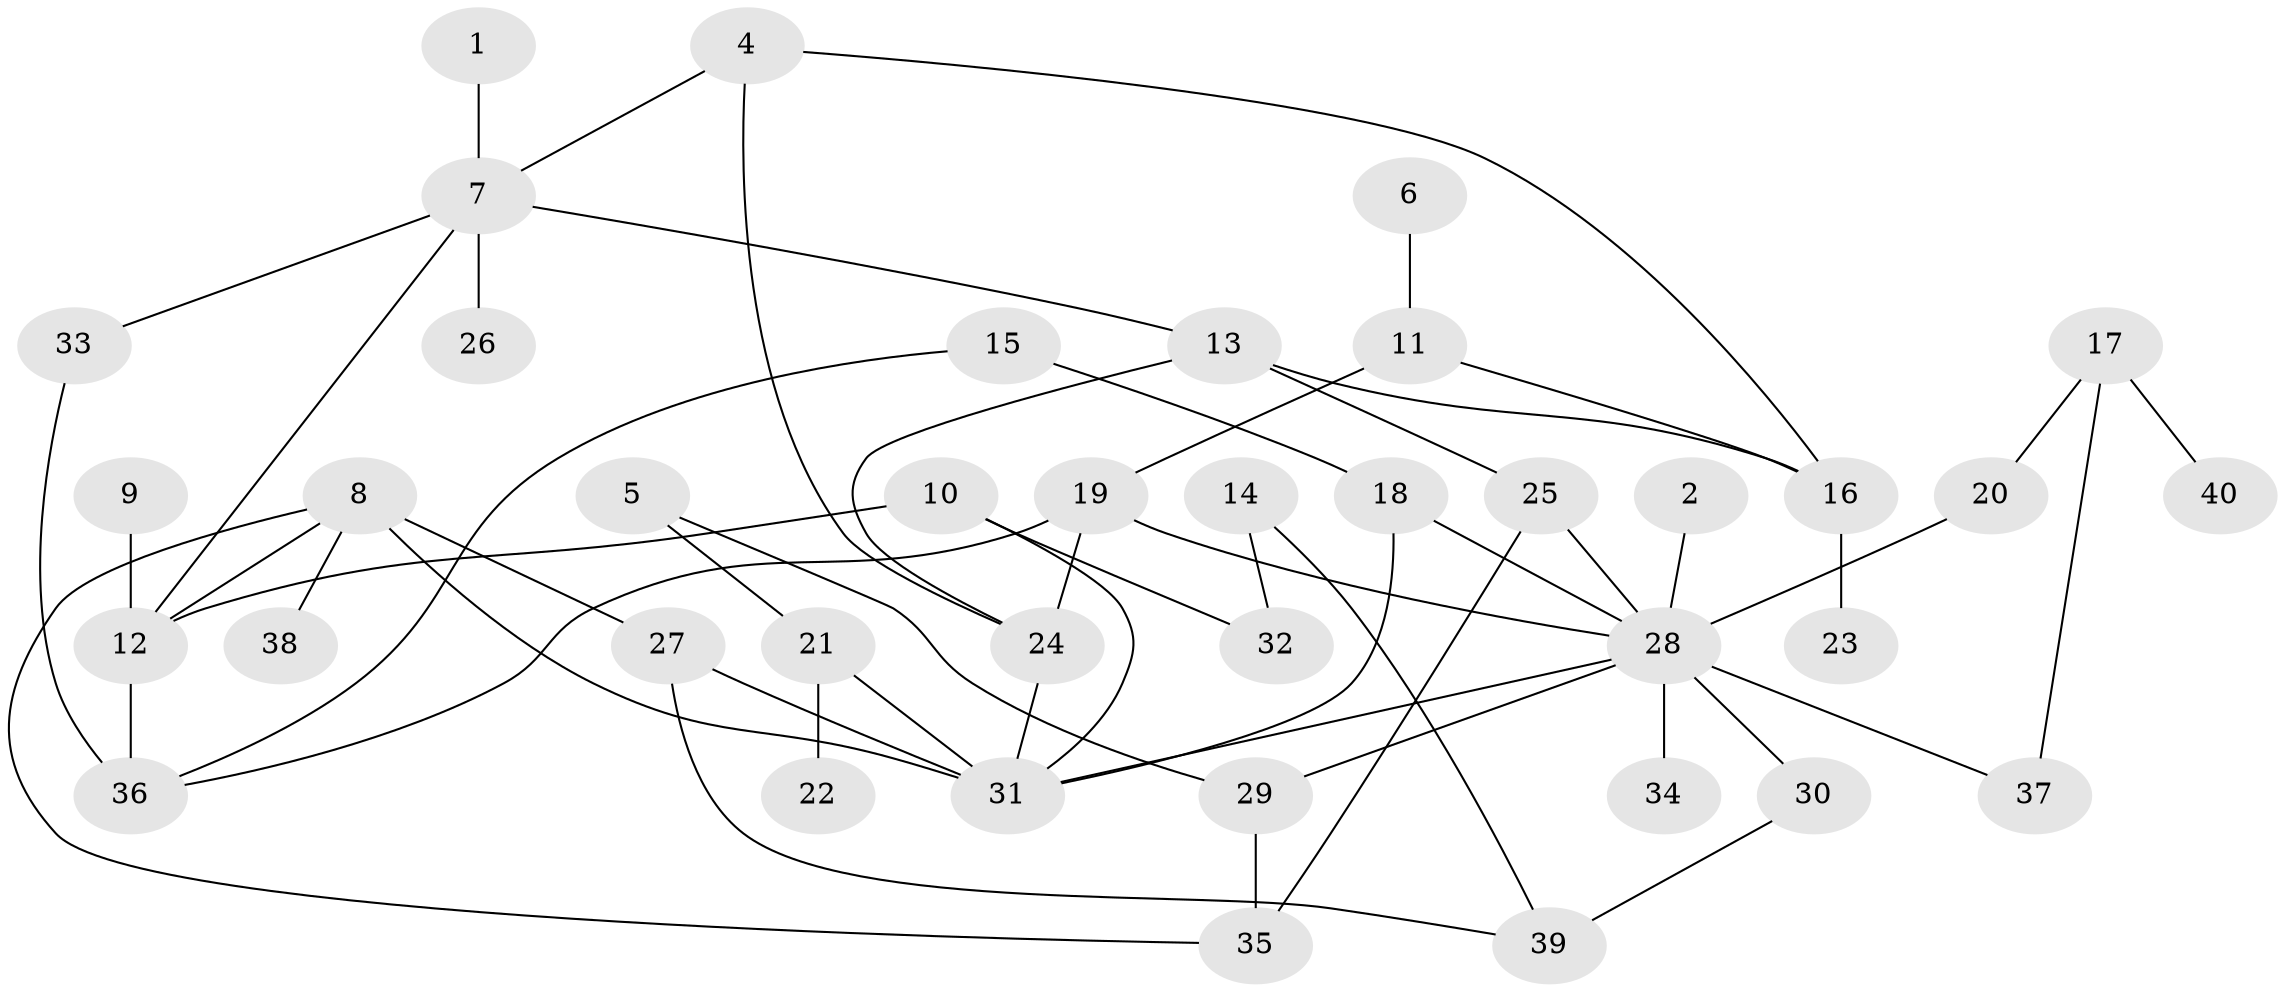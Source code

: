 // original degree distribution, {2: 0.31645569620253167, 1: 0.21518987341772153, 5: 0.0379746835443038, 6: 0.0379746835443038, 3: 0.20253164556962025, 0: 0.012658227848101266, 4: 0.17721518987341772}
// Generated by graph-tools (version 1.1) at 2025/35/03/04/25 23:35:47]
// undirected, 39 vertices, 56 edges
graph export_dot {
  node [color=gray90,style=filled];
  1;
  2;
  4;
  5;
  6;
  7;
  8;
  9;
  10;
  11;
  12;
  13;
  14;
  15;
  16;
  17;
  18;
  19;
  20;
  21;
  22;
  23;
  24;
  25;
  26;
  27;
  28;
  29;
  30;
  31;
  32;
  33;
  34;
  35;
  36;
  37;
  38;
  39;
  40;
  1 -- 7 [weight=1.0];
  2 -- 28 [weight=1.0];
  4 -- 7 [weight=1.0];
  4 -- 16 [weight=1.0];
  4 -- 24 [weight=1.0];
  5 -- 21 [weight=1.0];
  5 -- 29 [weight=1.0];
  6 -- 11 [weight=1.0];
  7 -- 12 [weight=1.0];
  7 -- 13 [weight=1.0];
  7 -- 26 [weight=1.0];
  7 -- 33 [weight=1.0];
  8 -- 12 [weight=2.0];
  8 -- 27 [weight=1.0];
  8 -- 31 [weight=1.0];
  8 -- 35 [weight=1.0];
  8 -- 38 [weight=1.0];
  9 -- 12 [weight=1.0];
  10 -- 12 [weight=1.0];
  10 -- 31 [weight=1.0];
  10 -- 32 [weight=1.0];
  11 -- 16 [weight=1.0];
  11 -- 19 [weight=1.0];
  12 -- 36 [weight=2.0];
  13 -- 16 [weight=1.0];
  13 -- 24 [weight=1.0];
  13 -- 25 [weight=1.0];
  14 -- 32 [weight=1.0];
  14 -- 39 [weight=1.0];
  15 -- 18 [weight=1.0];
  15 -- 36 [weight=1.0];
  16 -- 23 [weight=1.0];
  17 -- 20 [weight=1.0];
  17 -- 37 [weight=1.0];
  17 -- 40 [weight=1.0];
  18 -- 28 [weight=1.0];
  18 -- 31 [weight=1.0];
  19 -- 24 [weight=2.0];
  19 -- 28 [weight=1.0];
  19 -- 36 [weight=1.0];
  20 -- 28 [weight=1.0];
  21 -- 22 [weight=1.0];
  21 -- 31 [weight=2.0];
  24 -- 31 [weight=1.0];
  25 -- 28 [weight=1.0];
  25 -- 35 [weight=1.0];
  27 -- 31 [weight=1.0];
  27 -- 39 [weight=1.0];
  28 -- 29 [weight=1.0];
  28 -- 30 [weight=1.0];
  28 -- 31 [weight=1.0];
  28 -- 34 [weight=3.0];
  28 -- 37 [weight=1.0];
  29 -- 35 [weight=1.0];
  30 -- 39 [weight=1.0];
  33 -- 36 [weight=1.0];
}
